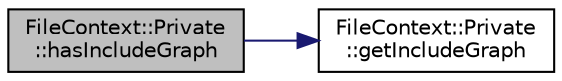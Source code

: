 digraph "FileContext::Private::hasIncludeGraph"
{
 // LATEX_PDF_SIZE
  edge [fontname="Helvetica",fontsize="10",labelfontname="Helvetica",labelfontsize="10"];
  node [fontname="Helvetica",fontsize="10",shape=record];
  rankdir="LR";
  Node1 [label="FileContext::Private\l::hasIncludeGraph",height=0.2,width=0.4,color="black", fillcolor="grey75", style="filled", fontcolor="black",tooltip=" "];
  Node1 -> Node2 [color="midnightblue",fontsize="10",style="solid",fontname="Helvetica"];
  Node2 [label="FileContext::Private\l::getIncludeGraph",height=0.2,width=0.4,color="black", fillcolor="white", style="filled",URL="$classFileContext_1_1Private.html#addee2ff861146f7bf109502b93e9910f",tooltip=" "];
}
